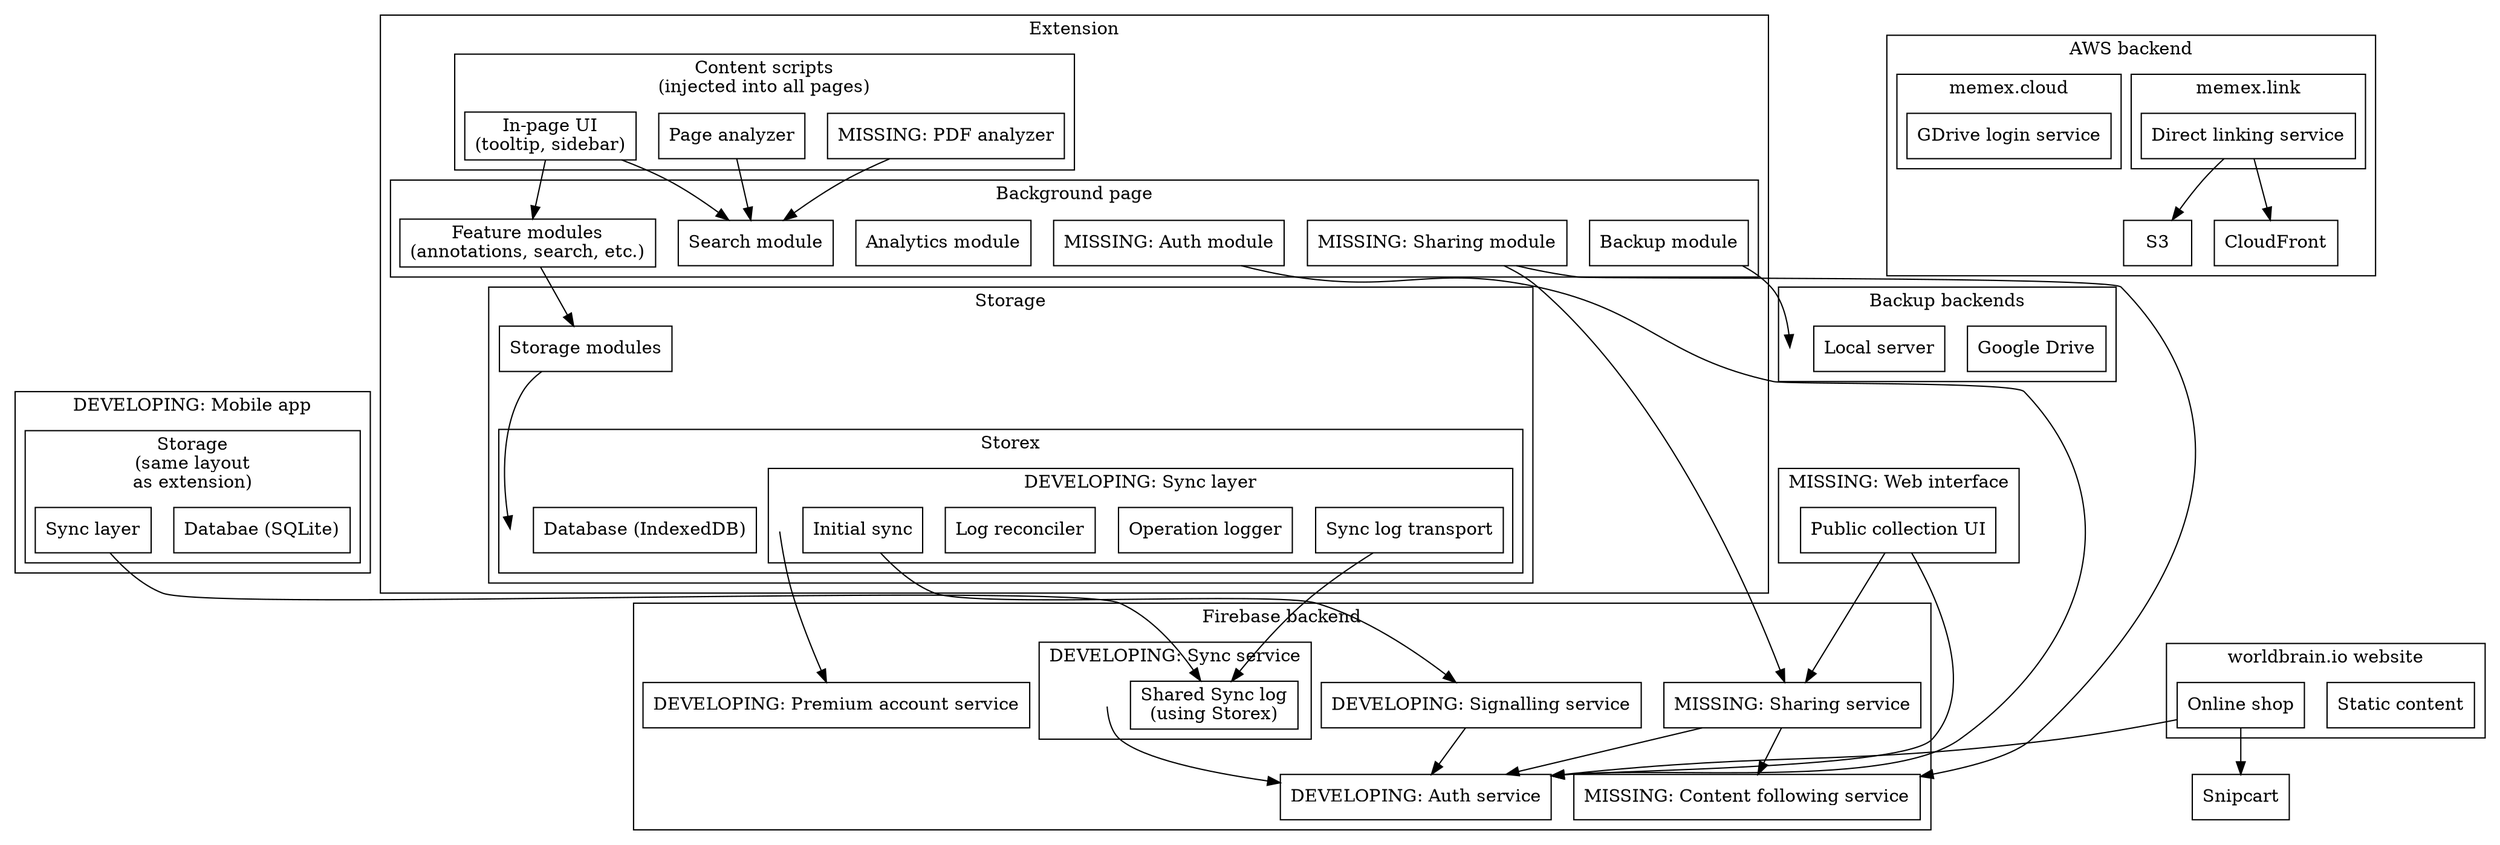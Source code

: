 digraph G {
    node [
        shape=rect;
    ];

    subgraph cluster_extension {
        label="Extension";
        
        subgraph cluster_extension_storage {
            label="Storage";

            extension_storage_modules [label="Storage modules"];

            subgraph cluster_extension_storex {
                label="Storex";

                subgraph cluster_extension_sync {
                    label="DEVELOPING: Sync layer";

                    extension_sync_transport [label="Sync log transport"];
                    extension_sync_logger [label="Operation logger"];
                    extension_sync_reconciler [label="Log reconciler"];
                    extension_sync_initial [label="Initial sync"];
                    extension_sync [label="", style="invis", width=0, height=0];
                }
                extension_database [label="Database (IndexedDB)"];
                extension_storex [label="", style="invis", width=0, height=0];
            }

            extension_storage_modules -> extension_storex;
        }

        subgraph cluster_background_page {
            label="Background page";
            
            extension_sharing_module [label="MISSING: Sharing module"];
            extension_backup_module [label="Backup module"];
            extension_auth_module [label="MISSING: Auth module"];
            extension_analytics [label="Analytics module"];
            extension_search_module [label="Search module"];
            extension_feature_modules [label="Feature modules\n(annotations, search, etc.)"];
        }

        subgraph cluster_content_scripts {
            label="Content scripts\n(injected into all pages)";

            extension_page_analyzer [label="Page analyzer"];
            extension_in_page_ui [label="In-page UI\n(tooltip, sidebar)"];
            extension_pdf_analyzer [label="MISSING: PDF analyzer"];
        }

        extension_in_page_ui -> extension_feature_modules;
        extension_in_page_ui -> extension_search_module;
        extension_pdf_analyzer -> extension_search_module;
        extension_page_analyzer -> extension_search_module;
        extension_feature_modules -> extension_storage_modules;
    }

    subgraph cluster_mobile {
        label="DEVELOPING: Mobile app"

        subgraph cluster_app_storage {
            label="Storage\n(same layout\nas extension)";

            app_database [label="Databae (SQLite)"];
            app_sync [label="Sync layer"];
        }
    }

    subgraph cluster_firebase_backend {
        label="Firebase backend";

        signalling_service [label="DEVELOPING: Signalling service"];
        premium_account_service [label="DEVELOPING: Premium account service"];
        following_service [label="MISSING: Content following service"];

        subgraph cluster_sync_service {
            label="DEVELOPING: Sync service";

            shared_sync_log [label="Shared Sync log\n(using Storex)"];
            sync_service [label="", style="invis", width=0, height=0];
        }

        auth_service [label="DEVELOPING: Auth service"];
        sharing_service [label="MISSING: Sharing service"];
        signalling_service -> auth_service;
        sync_service -> auth_service;
        sharing_service -> auth_service;
        sharing_service -> following_service;
    }

    subgraph cluster_aws_backend {
        label="AWS backend";

        AWS_S3 [label="S3"];
        AWS_CloudFront [label="CloudFront"];

        subgraph cluster_direct_linking_service {
            label="memex.link";

            direct_linking_service [label="Direct linking service"];
        }

        subgraph cluster_memex_root_service {
            label="memex.cloud";

            gdrive_login_service [label="GDrive login service"];
        }

        direct_linking_service -> AWS_S3;
        direct_linking_service -> AWS_CloudFront;
    }

    subgraph cluster_backup_backends {
        label="Backup backends";

        backup_backend_gdrive [label="Google Drive"];
        backup_backend_local [label="Local server"];
        backup_backends [label="", style="invis", width=0, height=0];
    }

    subgraph cluster_website {
        label="worldbrain.io website";

        website_content [label="Static content"];
        website_shop [label="Online shop"];
    }

    subgraph cluster_webinterface {
        label="MISSING: Web interface";

        webinterface_public_collections [label="Public collection UI"];
    }

    snipcart [label="Snipcart"];

    extension_sync_transport -> shared_sync_log;
    extension_sync -> premium_account_service;
    extension_sync_initial -> signalling_service;
    extension_backup_module -> backup_backends;
    extension_auth_module -> auth_service;
    extension_sharing_module -> sharing_service;
    extension_sharing_module -> following_service;

    app_sync -> shared_sync_log;

    website_shop -> snipcart;
    website_shop -> auth_service;

    webinterface_public_collections -> sharing_service;
    webinterface_public_collections -> auth_service;
}
